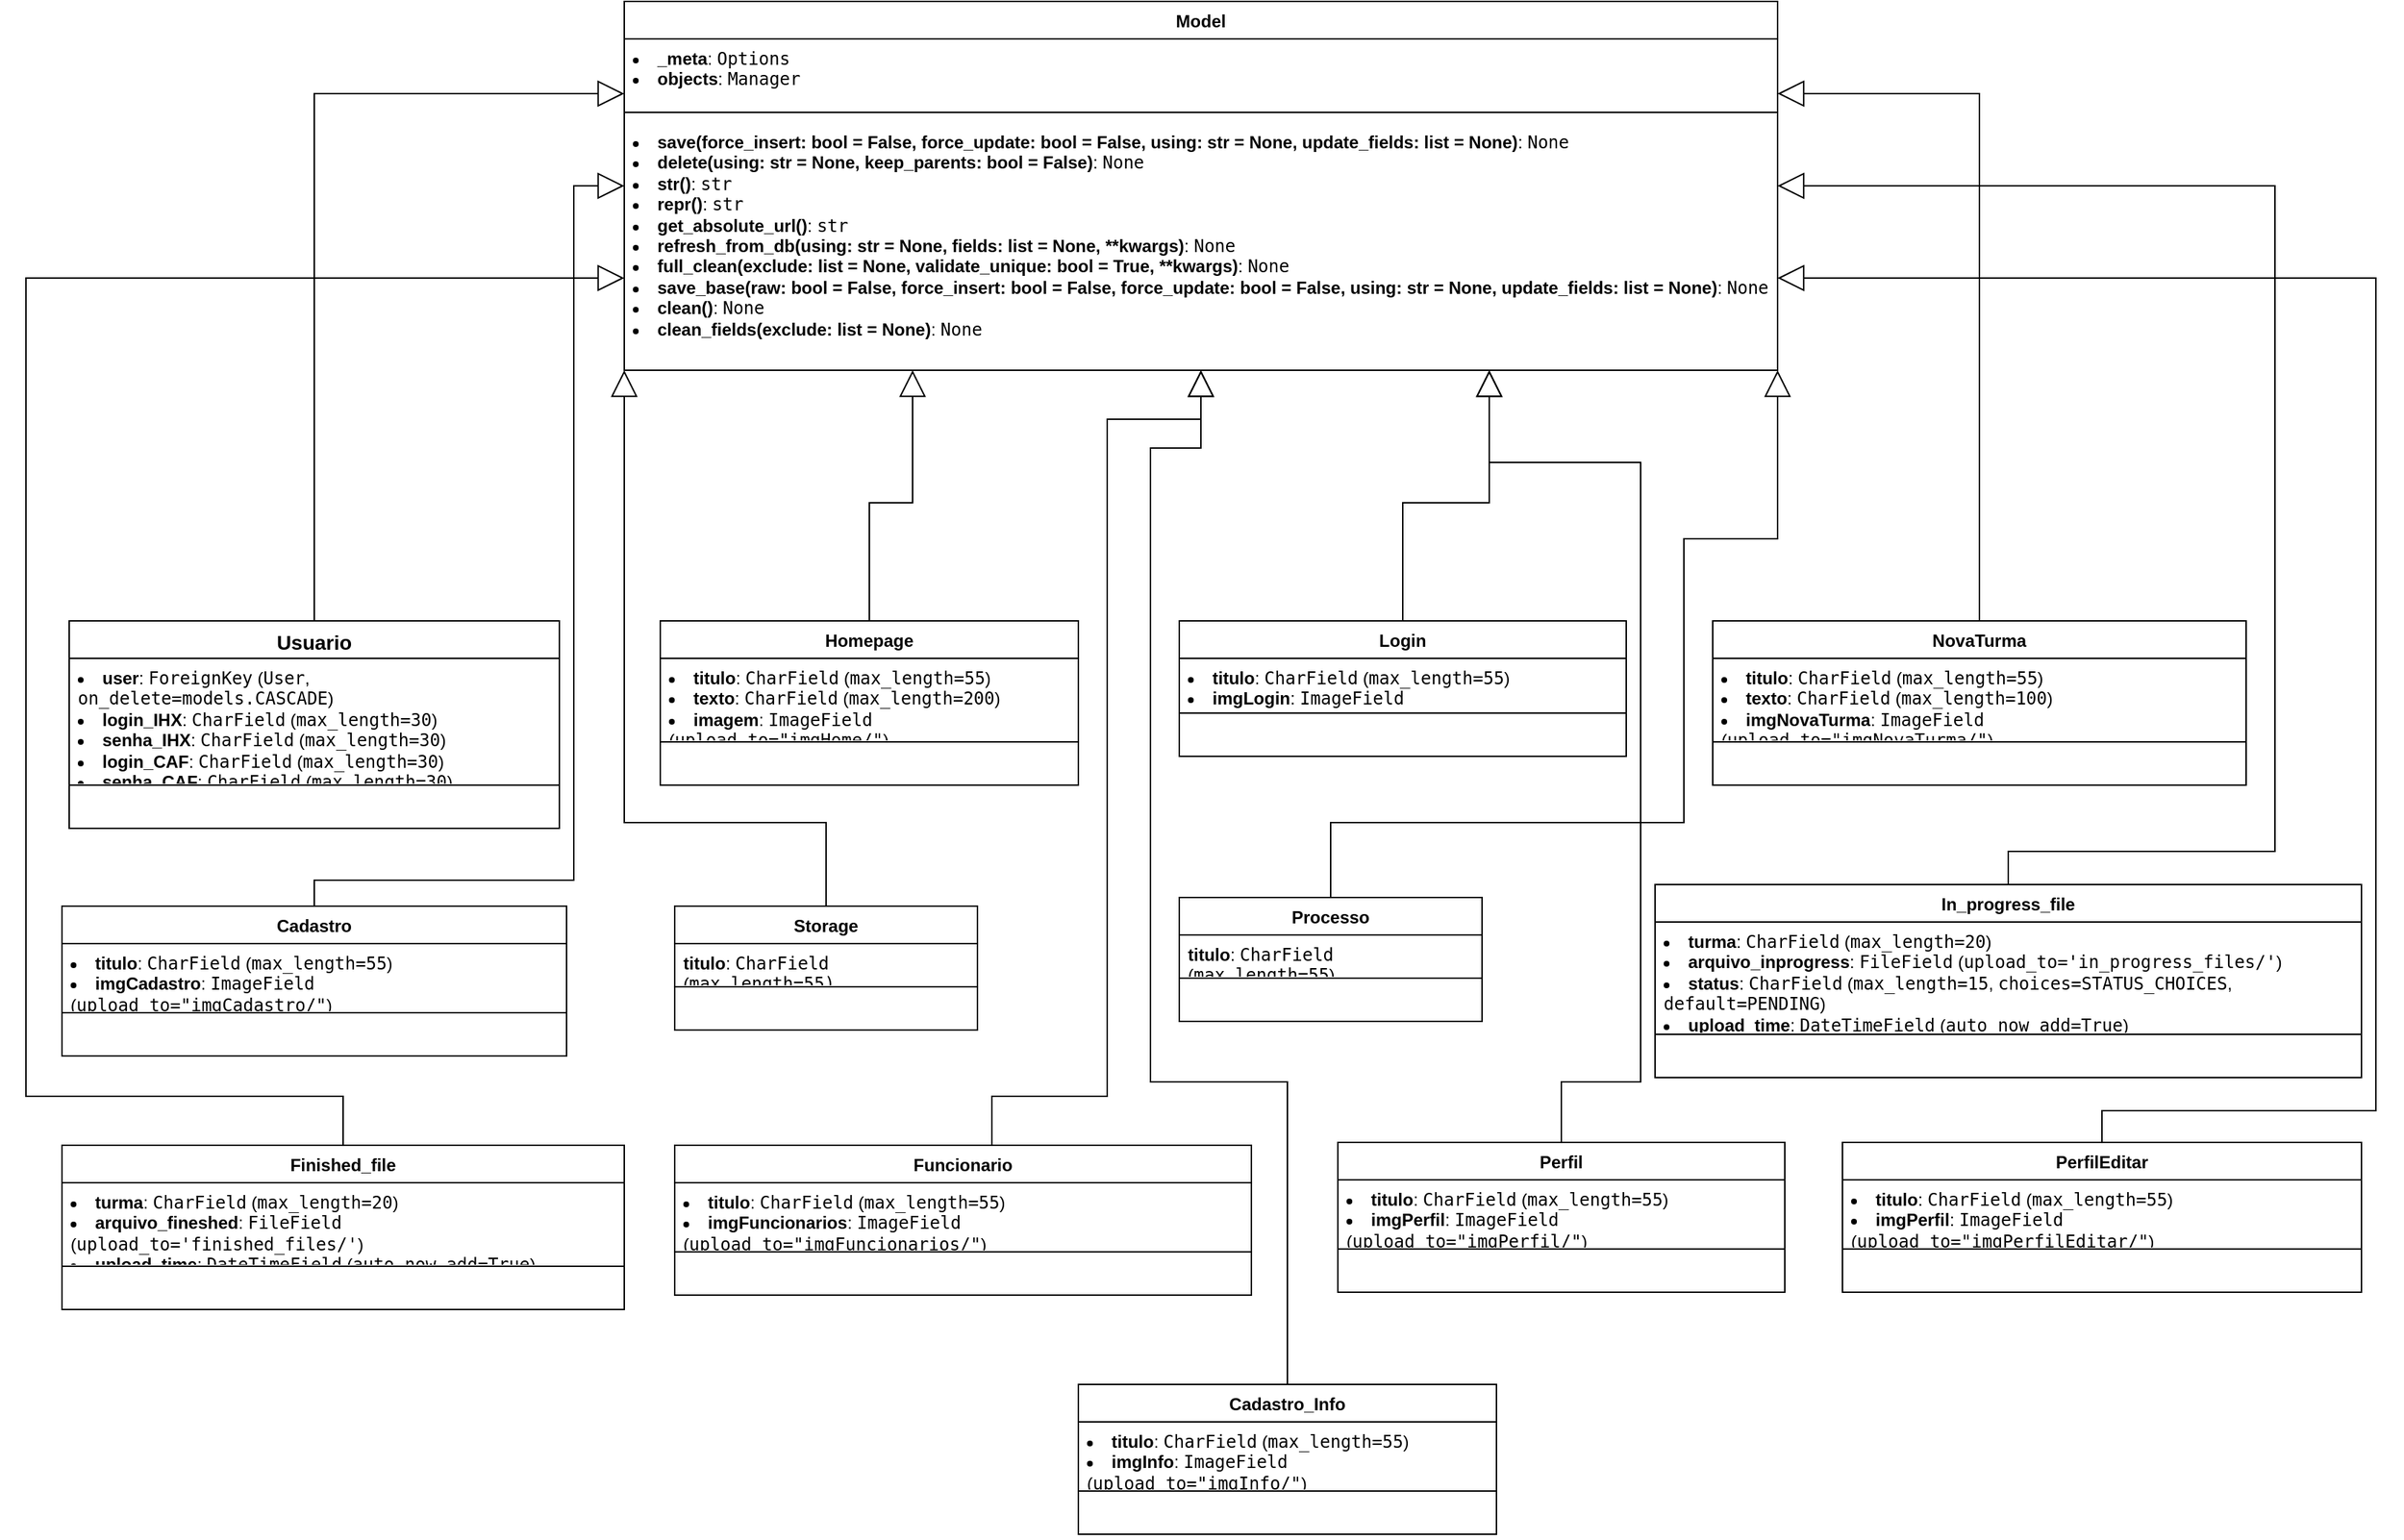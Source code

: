 <mxfile version="24.8.3">
  <diagram id="C5RBs43oDa-KdzZeNtuy" name="Page-1">
    <mxGraphModel dx="1764" dy="933" grid="1" gridSize="10" guides="1" tooltips="1" connect="1" arrows="1" fold="1" page="1" pageScale="1" pageWidth="827" pageHeight="1169" math="0" shadow="0">
      <root>
        <mxCell id="WIyWlLk6GJQsqaUBKTNV-0" />
        <mxCell id="WIyWlLk6GJQsqaUBKTNV-1" parent="WIyWlLk6GJQsqaUBKTNV-0" />
        <mxCell id="6_UgSWo_ZpVjv1NP7Cd4-14" value="Model" style="swimlane;fontStyle=1;align=center;verticalAlign=top;childLayout=stackLayout;horizontal=1;startSize=26;horizontalStack=0;resizeParent=1;resizeParentMax=0;resizeLast=0;collapsible=1;marginBottom=0;whiteSpace=wrap;html=1;" vertex="1" parent="WIyWlLk6GJQsqaUBKTNV-1">
          <mxGeometry x="1255" y="10" width="800" height="256" as="geometry" />
        </mxCell>
        <mxCell id="6_UgSWo_ZpVjv1NP7Cd4-123" value="&lt;li&gt;&lt;strong&gt;_meta&lt;/strong&gt;: &lt;code&gt;Options&lt;/code&gt;&lt;/li&gt;&lt;li&gt;&lt;strong&gt;objects&lt;/strong&gt;: &lt;code&gt;Manager&lt;/code&gt;&lt;/li&gt;" style="text;strokeColor=none;fillColor=none;align=left;verticalAlign=top;spacingLeft=4;spacingRight=4;overflow=hidden;rotatable=0;points=[[0,0.5],[1,0.5]];portConstraint=eastwest;whiteSpace=wrap;html=1;" vertex="1" parent="6_UgSWo_ZpVjv1NP7Cd4-14">
          <mxGeometry y="26" width="800" height="44" as="geometry" />
        </mxCell>
        <mxCell id="6_UgSWo_ZpVjv1NP7Cd4-16" value="" style="line;strokeWidth=1;fillColor=none;align=left;verticalAlign=middle;spacingTop=-1;spacingLeft=3;spacingRight=3;rotatable=0;labelPosition=right;points=[];portConstraint=eastwest;strokeColor=inherit;" vertex="1" parent="6_UgSWo_ZpVjv1NP7Cd4-14">
          <mxGeometry y="70" width="800" height="14" as="geometry" />
        </mxCell>
        <mxCell id="6_UgSWo_ZpVjv1NP7Cd4-124" value="&lt;li&gt;&lt;strong&gt;save(force_insert: bool = False, force_update: bool = False, using: str = None, update_fields: list = None)&lt;/strong&gt;: &lt;code&gt;None&lt;/code&gt;&lt;/li&gt;&lt;li&gt;&lt;strong&gt;delete(using: str = None, keep_parents: bool = False)&lt;/strong&gt;: &lt;code&gt;None&lt;/code&gt;&lt;/li&gt;&lt;li&gt;&lt;strong&gt;&lt;strong&gt;str&lt;/strong&gt;()&lt;/strong&gt;: &lt;code&gt;str&lt;/code&gt;&lt;/li&gt;&lt;li&gt;&lt;strong&gt;&lt;strong&gt;repr&lt;/strong&gt;()&lt;/strong&gt;: &lt;code&gt;str&lt;/code&gt;&lt;/li&gt;&lt;li&gt;&lt;strong&gt;get_absolute_url()&lt;/strong&gt;: &lt;code&gt;str&lt;/code&gt;&lt;/li&gt;&lt;li&gt;&lt;strong&gt;refresh_from_db(using: str = None, fields: list = None, **kwargs)&lt;/strong&gt;: &lt;code&gt;None&lt;/code&gt;&lt;/li&gt;&lt;li&gt;&lt;strong&gt;full_clean(exclude: list = None, validate_unique: bool = True, **kwargs)&lt;/strong&gt;: &lt;code&gt;None&lt;/code&gt;&lt;/li&gt;&lt;li&gt;&lt;strong&gt;save_base(raw: bool = False, force_insert: bool = False, force_update: bool = False, using: str = None, update_fields: list = None)&lt;/strong&gt;: &lt;code&gt;None&lt;/code&gt;&lt;/li&gt;&lt;li&gt;&lt;strong&gt;clean()&lt;/strong&gt;: &lt;code&gt;None&lt;/code&gt;&lt;/li&gt;&lt;li&gt;&lt;strong&gt;clean_fields(exclude: list = None)&lt;/strong&gt;: &lt;code&gt;None&lt;/code&gt;&lt;/li&gt;" style="text;strokeColor=none;fillColor=none;align=left;verticalAlign=top;spacingLeft=4;spacingRight=4;overflow=hidden;rotatable=0;points=[[0,0.5],[1,0.5]];portConstraint=eastwest;whiteSpace=wrap;html=1;" vertex="1" parent="6_UgSWo_ZpVjv1NP7Cd4-14">
          <mxGeometry y="84" width="800" height="172" as="geometry" />
        </mxCell>
        <mxCell id="6_UgSWo_ZpVjv1NP7Cd4-105" style="edgeStyle=orthogonalEdgeStyle;rounded=0;orthogonalLoop=1;jettySize=auto;html=1;exitX=0.5;exitY=0;exitDx=0;exitDy=0;entryX=0;entryY=0.25;entryDx=0;entryDy=0;endArrow=block;endFill=0;endSize=16;" edge="1" parent="WIyWlLk6GJQsqaUBKTNV-1" source="6_UgSWo_ZpVjv1NP7Cd4-18" target="6_UgSWo_ZpVjv1NP7Cd4-14">
          <mxGeometry relative="1" as="geometry">
            <mxPoint x="1220" y="230" as="targetPoint" />
          </mxGeometry>
        </mxCell>
        <mxCell id="6_UgSWo_ZpVjv1NP7Cd4-18" value="&lt;span style=&quot;font-size: 14px;&quot;&gt;Usuario&lt;/span&gt;" style="swimlane;fontStyle=1;align=center;verticalAlign=top;childLayout=stackLayout;horizontal=1;startSize=26;horizontalStack=0;resizeParent=1;resizeParentMax=0;resizeLast=0;collapsible=1;marginBottom=0;whiteSpace=wrap;html=1;" vertex="1" parent="WIyWlLk6GJQsqaUBKTNV-1">
          <mxGeometry x="870" y="440" width="340" height="144" as="geometry" />
        </mxCell>
        <mxCell id="6_UgSWo_ZpVjv1NP7Cd4-19" value="&lt;li&gt;&lt;strong&gt;user&lt;/strong&gt;: &lt;code&gt;ForeignKey&lt;/code&gt; (&lt;code&gt;User&lt;/code&gt;, &lt;code&gt;on_delete=models.CASCADE&lt;/code&gt;)&lt;/li&gt;&lt;li&gt;&lt;strong&gt;login_IHX&lt;/strong&gt;: &lt;code&gt;CharField&lt;/code&gt; (&lt;code&gt;max_length=30&lt;/code&gt;)&lt;/li&gt;&lt;li&gt;&lt;strong&gt;senha_IHX&lt;/strong&gt;: &lt;code&gt;CharField&lt;/code&gt; (&lt;code&gt;max_length=30&lt;/code&gt;)&lt;/li&gt;&lt;li&gt;&lt;strong&gt;login_CAF&lt;/strong&gt;: &lt;code&gt;CharField&lt;/code&gt; (&lt;code&gt;max_length=30&lt;/code&gt;)&lt;/li&gt;&lt;li&gt;&lt;strong&gt;senha_CAF&lt;/strong&gt;: &lt;code&gt;CharField&lt;/code&gt; (&lt;code&gt;max_length=30&lt;/code&gt;)&lt;/li&gt;" style="text;strokeColor=none;fillColor=none;align=left;verticalAlign=top;spacingLeft=4;spacingRight=4;overflow=hidden;rotatable=0;points=[[0,0.5],[1,0.5]];portConstraint=eastwest;whiteSpace=wrap;html=1;" vertex="1" parent="6_UgSWo_ZpVjv1NP7Cd4-18">
          <mxGeometry y="26" width="340" height="84" as="geometry" />
        </mxCell>
        <mxCell id="6_UgSWo_ZpVjv1NP7Cd4-20" value="" style="line;strokeWidth=1;fillColor=none;align=left;verticalAlign=middle;spacingTop=-1;spacingLeft=3;spacingRight=3;rotatable=0;labelPosition=right;points=[];portConstraint=eastwest;strokeColor=inherit;" vertex="1" parent="6_UgSWo_ZpVjv1NP7Cd4-18">
          <mxGeometry y="110" width="340" height="8" as="geometry" />
        </mxCell>
        <mxCell id="6_UgSWo_ZpVjv1NP7Cd4-21" value="&amp;nbsp; &amp;nbsp; &amp;nbsp;" style="text;strokeColor=none;fillColor=none;align=left;verticalAlign=top;spacingLeft=4;spacingRight=4;overflow=hidden;rotatable=0;points=[[0,0.5],[1,0.5]];portConstraint=eastwest;whiteSpace=wrap;html=1;" vertex="1" parent="6_UgSWo_ZpVjv1NP7Cd4-18">
          <mxGeometry y="118" width="340" height="26" as="geometry" />
        </mxCell>
        <mxCell id="6_UgSWo_ZpVjv1NP7Cd4-109" style="edgeStyle=orthogonalEdgeStyle;rounded=0;orthogonalLoop=1;jettySize=auto;html=1;entryX=0.25;entryY=1;entryDx=0;entryDy=0;endSize=16;endArrow=block;endFill=0;" edge="1" parent="WIyWlLk6GJQsqaUBKTNV-1" source="6_UgSWo_ZpVjv1NP7Cd4-29" target="6_UgSWo_ZpVjv1NP7Cd4-14">
          <mxGeometry relative="1" as="geometry" />
        </mxCell>
        <mxCell id="6_UgSWo_ZpVjv1NP7Cd4-29" value="Homepage" style="swimlane;fontStyle=1;align=center;verticalAlign=top;childLayout=stackLayout;horizontal=1;startSize=26;horizontalStack=0;resizeParent=1;resizeParentMax=0;resizeLast=0;collapsible=1;marginBottom=0;whiteSpace=wrap;html=1;" vertex="1" parent="WIyWlLk6GJQsqaUBKTNV-1">
          <mxGeometry x="1280" y="440" width="290" height="114" as="geometry" />
        </mxCell>
        <mxCell id="6_UgSWo_ZpVjv1NP7Cd4-30" value="&lt;li&gt;&lt;strong&gt;titulo&lt;/strong&gt;: &lt;code&gt;CharField&lt;/code&gt; (&lt;code&gt;max_length=55&lt;/code&gt;)&lt;/li&gt;&lt;li&gt;&lt;strong&gt;texto&lt;/strong&gt;: &lt;code&gt;CharField&lt;/code&gt; (&lt;code&gt;max_length=200&lt;/code&gt;)&lt;/li&gt;&lt;li&gt;&lt;strong&gt;imagem&lt;/strong&gt;: &lt;code&gt;ImageField&lt;/code&gt; (&lt;code&gt;upload_to=&quot;imgHome/&quot;&lt;/code&gt;)&lt;/li&gt;" style="text;strokeColor=none;fillColor=none;align=left;verticalAlign=top;spacingLeft=4;spacingRight=4;overflow=hidden;rotatable=0;points=[[0,0.5],[1,0.5]];portConstraint=eastwest;whiteSpace=wrap;html=1;" vertex="1" parent="6_UgSWo_ZpVjv1NP7Cd4-29">
          <mxGeometry y="26" width="290" height="54" as="geometry" />
        </mxCell>
        <mxCell id="6_UgSWo_ZpVjv1NP7Cd4-31" value="" style="line;strokeWidth=1;fillColor=none;align=left;verticalAlign=middle;spacingTop=-1;spacingLeft=3;spacingRight=3;rotatable=0;labelPosition=right;points=[];portConstraint=eastwest;strokeColor=inherit;" vertex="1" parent="6_UgSWo_ZpVjv1NP7Cd4-29">
          <mxGeometry y="80" width="290" height="8" as="geometry" />
        </mxCell>
        <mxCell id="6_UgSWo_ZpVjv1NP7Cd4-32" value="&amp;nbsp; &amp;nbsp;&amp;nbsp;" style="text;strokeColor=none;fillColor=none;align=left;verticalAlign=top;spacingLeft=4;spacingRight=4;overflow=hidden;rotatable=0;points=[[0,0.5],[1,0.5]];portConstraint=eastwest;whiteSpace=wrap;html=1;" vertex="1" parent="6_UgSWo_ZpVjv1NP7Cd4-29">
          <mxGeometry y="88" width="290" height="26" as="geometry" />
        </mxCell>
        <mxCell id="6_UgSWo_ZpVjv1NP7Cd4-111" style="edgeStyle=orthogonalEdgeStyle;rounded=0;orthogonalLoop=1;jettySize=auto;html=1;entryX=0.75;entryY=1;entryDx=0;entryDy=0;endArrow=block;endFill=0;endSize=16;" edge="1" parent="WIyWlLk6GJQsqaUBKTNV-1" source="6_UgSWo_ZpVjv1NP7Cd4-42" target="6_UgSWo_ZpVjv1NP7Cd4-14">
          <mxGeometry relative="1" as="geometry" />
        </mxCell>
        <mxCell id="6_UgSWo_ZpVjv1NP7Cd4-42" value="Login" style="swimlane;fontStyle=1;align=center;verticalAlign=top;childLayout=stackLayout;horizontal=1;startSize=26;horizontalStack=0;resizeParent=1;resizeParentMax=0;resizeLast=0;collapsible=1;marginBottom=0;whiteSpace=wrap;html=1;" vertex="1" parent="WIyWlLk6GJQsqaUBKTNV-1">
          <mxGeometry x="1640" y="440" width="310" height="94" as="geometry" />
        </mxCell>
        <mxCell id="6_UgSWo_ZpVjv1NP7Cd4-43" value="&lt;li&gt;&lt;strong&gt;titulo&lt;/strong&gt;: &lt;code&gt;CharField&lt;/code&gt; (&lt;code&gt;max_length=55&lt;/code&gt;)&lt;/li&gt;&lt;li&gt;&lt;strong&gt;imgLogin&lt;/strong&gt;: &lt;code&gt;ImageField&lt;/code&gt; (&lt;code&gt;upload_to=&quot;imgLogin/&quot;&lt;/code&gt;)&lt;/li&gt;" style="text;strokeColor=none;fillColor=none;align=left;verticalAlign=top;spacingLeft=4;spacingRight=4;overflow=hidden;rotatable=0;points=[[0,0.5],[1,0.5]];portConstraint=eastwest;whiteSpace=wrap;html=1;" vertex="1" parent="6_UgSWo_ZpVjv1NP7Cd4-42">
          <mxGeometry y="26" width="310" height="34" as="geometry" />
        </mxCell>
        <mxCell id="6_UgSWo_ZpVjv1NP7Cd4-44" value="" style="line;strokeWidth=1;fillColor=none;align=left;verticalAlign=middle;spacingTop=-1;spacingLeft=3;spacingRight=3;rotatable=0;labelPosition=right;points=[];portConstraint=eastwest;strokeColor=inherit;" vertex="1" parent="6_UgSWo_ZpVjv1NP7Cd4-42">
          <mxGeometry y="60" width="310" height="8" as="geometry" />
        </mxCell>
        <mxCell id="6_UgSWo_ZpVjv1NP7Cd4-45" value="&amp;nbsp; &amp;nbsp;&amp;nbsp;" style="text;strokeColor=none;fillColor=none;align=left;verticalAlign=top;spacingLeft=4;spacingRight=4;overflow=hidden;rotatable=0;points=[[0,0.5],[1,0.5]];portConstraint=eastwest;whiteSpace=wrap;html=1;" vertex="1" parent="6_UgSWo_ZpVjv1NP7Cd4-42">
          <mxGeometry y="68" width="310" height="26" as="geometry" />
        </mxCell>
        <mxCell id="6_UgSWo_ZpVjv1NP7Cd4-119" style="edgeStyle=orthogonalEdgeStyle;rounded=0;orthogonalLoop=1;jettySize=auto;html=1;entryX=1;entryY=0.25;entryDx=0;entryDy=0;endArrow=block;endFill=0;endSize=16;" edge="1" parent="WIyWlLk6GJQsqaUBKTNV-1" source="6_UgSWo_ZpVjv1NP7Cd4-46" target="6_UgSWo_ZpVjv1NP7Cd4-14">
          <mxGeometry relative="1" as="geometry" />
        </mxCell>
        <mxCell id="6_UgSWo_ZpVjv1NP7Cd4-46" value="NovaTurma" style="swimlane;fontStyle=1;align=center;verticalAlign=top;childLayout=stackLayout;horizontal=1;startSize=26;horizontalStack=0;resizeParent=1;resizeParentMax=0;resizeLast=0;collapsible=1;marginBottom=0;whiteSpace=wrap;html=1;" vertex="1" parent="WIyWlLk6GJQsqaUBKTNV-1">
          <mxGeometry x="2010" y="440" width="370" height="114" as="geometry" />
        </mxCell>
        <mxCell id="6_UgSWo_ZpVjv1NP7Cd4-47" value="&lt;li&gt;&lt;strong&gt;titulo&lt;/strong&gt;: &lt;code&gt;CharField&lt;/code&gt; (&lt;code&gt;max_length=55&lt;/code&gt;)&lt;/li&gt;&lt;li&gt;&lt;strong&gt;texto&lt;/strong&gt;: &lt;code&gt;CharField&lt;/code&gt; (&lt;code&gt;max_length=100&lt;/code&gt;)&lt;/li&gt;&lt;li&gt;&lt;strong&gt;imgNovaTurma&lt;/strong&gt;: &lt;code&gt;ImageField&lt;/code&gt; (&lt;code&gt;upload_to=&quot;imgNovaTurma/&quot;&lt;/code&gt;)&lt;/li&gt;" style="text;strokeColor=none;fillColor=none;align=left;verticalAlign=top;spacingLeft=4;spacingRight=4;overflow=hidden;rotatable=0;points=[[0,0.5],[1,0.5]];portConstraint=eastwest;whiteSpace=wrap;html=1;" vertex="1" parent="6_UgSWo_ZpVjv1NP7Cd4-46">
          <mxGeometry y="26" width="370" height="54" as="geometry" />
        </mxCell>
        <mxCell id="6_UgSWo_ZpVjv1NP7Cd4-48" value="" style="line;strokeWidth=1;fillColor=none;align=left;verticalAlign=middle;spacingTop=-1;spacingLeft=3;spacingRight=3;rotatable=0;labelPosition=right;points=[];portConstraint=eastwest;strokeColor=inherit;" vertex="1" parent="6_UgSWo_ZpVjv1NP7Cd4-46">
          <mxGeometry y="80" width="370" height="8" as="geometry" />
        </mxCell>
        <mxCell id="6_UgSWo_ZpVjv1NP7Cd4-49" value="&amp;nbsp; &amp;nbsp; &amp;nbsp;" style="text;strokeColor=none;fillColor=none;align=left;verticalAlign=top;spacingLeft=4;spacingRight=4;overflow=hidden;rotatable=0;points=[[0,0.5],[1,0.5]];portConstraint=eastwest;whiteSpace=wrap;html=1;" vertex="1" parent="6_UgSWo_ZpVjv1NP7Cd4-46">
          <mxGeometry y="88" width="370" height="26" as="geometry" />
        </mxCell>
        <mxCell id="6_UgSWo_ZpVjv1NP7Cd4-106" style="edgeStyle=orthogonalEdgeStyle;rounded=0;orthogonalLoop=1;jettySize=auto;html=1;entryX=0;entryY=0.5;entryDx=0;entryDy=0;exitX=0.5;exitY=0;exitDx=0;exitDy=0;endSize=16;endArrow=block;endFill=0;" edge="1" parent="WIyWlLk6GJQsqaUBKTNV-1" source="6_UgSWo_ZpVjv1NP7Cd4-51" target="6_UgSWo_ZpVjv1NP7Cd4-14">
          <mxGeometry relative="1" as="geometry">
            <Array as="points">
              <mxPoint x="1040" y="620" />
              <mxPoint x="1220" y="620" />
              <mxPoint x="1220" y="138" />
            </Array>
          </mxGeometry>
        </mxCell>
        <mxCell id="6_UgSWo_ZpVjv1NP7Cd4-51" value="Cadastro" style="swimlane;fontStyle=1;align=center;verticalAlign=top;childLayout=stackLayout;horizontal=1;startSize=26;horizontalStack=0;resizeParent=1;resizeParentMax=0;resizeLast=0;collapsible=1;marginBottom=0;whiteSpace=wrap;html=1;" vertex="1" parent="WIyWlLk6GJQsqaUBKTNV-1">
          <mxGeometry x="865" y="638" width="350" height="104" as="geometry" />
        </mxCell>
        <mxCell id="6_UgSWo_ZpVjv1NP7Cd4-52" value="&lt;li&gt;&lt;strong&gt;titulo&lt;/strong&gt;: &lt;code&gt;CharField&lt;/code&gt; (&lt;code&gt;max_length=55&lt;/code&gt;)&lt;/li&gt;&lt;li&gt;&lt;strong&gt;imgCadastro&lt;/strong&gt;: &lt;code&gt;ImageField&lt;/code&gt; (&lt;code&gt;upload_to=&quot;imgCadastro/&quot;&lt;/code&gt;)&lt;/li&gt;" style="text;strokeColor=none;fillColor=none;align=left;verticalAlign=top;spacingLeft=4;spacingRight=4;overflow=hidden;rotatable=0;points=[[0,0.5],[1,0.5]];portConstraint=eastwest;whiteSpace=wrap;html=1;" vertex="1" parent="6_UgSWo_ZpVjv1NP7Cd4-51">
          <mxGeometry y="26" width="350" height="44" as="geometry" />
        </mxCell>
        <mxCell id="6_UgSWo_ZpVjv1NP7Cd4-53" value="" style="line;strokeWidth=1;fillColor=none;align=left;verticalAlign=middle;spacingTop=-1;spacingLeft=3;spacingRight=3;rotatable=0;labelPosition=right;points=[];portConstraint=eastwest;strokeColor=inherit;" vertex="1" parent="6_UgSWo_ZpVjv1NP7Cd4-51">
          <mxGeometry y="70" width="350" height="8" as="geometry" />
        </mxCell>
        <mxCell id="6_UgSWo_ZpVjv1NP7Cd4-54" value="&amp;nbsp; &amp;nbsp;" style="text;strokeColor=none;fillColor=none;align=left;verticalAlign=top;spacingLeft=4;spacingRight=4;overflow=hidden;rotatable=0;points=[[0,0.5],[1,0.5]];portConstraint=eastwest;whiteSpace=wrap;html=1;" vertex="1" parent="6_UgSWo_ZpVjv1NP7Cd4-51">
          <mxGeometry y="78" width="350" height="26" as="geometry" />
        </mxCell>
        <mxCell id="6_UgSWo_ZpVjv1NP7Cd4-110" style="edgeStyle=orthogonalEdgeStyle;rounded=0;orthogonalLoop=1;jettySize=auto;html=1;entryX=0;entryY=1;entryDx=0;entryDy=0;endSize=16;endArrow=block;endFill=0;" edge="1" parent="WIyWlLk6GJQsqaUBKTNV-1" source="6_UgSWo_ZpVjv1NP7Cd4-55" target="6_UgSWo_ZpVjv1NP7Cd4-14">
          <mxGeometry relative="1" as="geometry">
            <Array as="points">
              <mxPoint x="1395" y="580" />
              <mxPoint x="1255" y="580" />
            </Array>
          </mxGeometry>
        </mxCell>
        <mxCell id="6_UgSWo_ZpVjv1NP7Cd4-55" value="Storage" style="swimlane;fontStyle=1;align=center;verticalAlign=top;childLayout=stackLayout;horizontal=1;startSize=26;horizontalStack=0;resizeParent=1;resizeParentMax=0;resizeLast=0;collapsible=1;marginBottom=0;whiteSpace=wrap;html=1;" vertex="1" parent="WIyWlLk6GJQsqaUBKTNV-1">
          <mxGeometry x="1290" y="638" width="210" height="86" as="geometry" />
        </mxCell>
        <mxCell id="6_UgSWo_ZpVjv1NP7Cd4-56" value="&lt;strong&gt;titulo&lt;/strong&gt;: &lt;code&gt;CharField&lt;/code&gt; (&lt;code&gt;max_length=55)&lt;/code&gt;" style="text;strokeColor=none;fillColor=none;align=left;verticalAlign=top;spacingLeft=4;spacingRight=4;overflow=hidden;rotatable=0;points=[[0,0.5],[1,0.5]];portConstraint=eastwest;whiteSpace=wrap;html=1;" vertex="1" parent="6_UgSWo_ZpVjv1NP7Cd4-55">
          <mxGeometry y="26" width="210" height="26" as="geometry" />
        </mxCell>
        <mxCell id="6_UgSWo_ZpVjv1NP7Cd4-57" value="" style="line;strokeWidth=1;fillColor=none;align=left;verticalAlign=middle;spacingTop=-1;spacingLeft=3;spacingRight=3;rotatable=0;labelPosition=right;points=[];portConstraint=eastwest;strokeColor=inherit;" vertex="1" parent="6_UgSWo_ZpVjv1NP7Cd4-55">
          <mxGeometry y="52" width="210" height="8" as="geometry" />
        </mxCell>
        <mxCell id="6_UgSWo_ZpVjv1NP7Cd4-58" value="&amp;nbsp; &amp;nbsp;&amp;nbsp;" style="text;strokeColor=none;fillColor=none;align=left;verticalAlign=top;spacingLeft=4;spacingRight=4;overflow=hidden;rotatable=0;points=[[0,0.5],[1,0.5]];portConstraint=eastwest;whiteSpace=wrap;html=1;" vertex="1" parent="6_UgSWo_ZpVjv1NP7Cd4-55">
          <mxGeometry y="60" width="210" height="26" as="geometry" />
        </mxCell>
        <mxCell id="6_UgSWo_ZpVjv1NP7Cd4-116" style="edgeStyle=orthogonalEdgeStyle;rounded=0;orthogonalLoop=1;jettySize=auto;html=1;entryX=1;entryY=1;entryDx=0;entryDy=0;endSize=16;endArrow=block;endFill=0;" edge="1" parent="WIyWlLk6GJQsqaUBKTNV-1" source="6_UgSWo_ZpVjv1NP7Cd4-59" target="6_UgSWo_ZpVjv1NP7Cd4-14">
          <mxGeometry relative="1" as="geometry">
            <Array as="points">
              <mxPoint x="1745" y="580" />
              <mxPoint x="1990" y="580" />
              <mxPoint x="1990" y="383" />
              <mxPoint x="2055" y="383" />
            </Array>
          </mxGeometry>
        </mxCell>
        <mxCell id="6_UgSWo_ZpVjv1NP7Cd4-59" value="Processo" style="swimlane;fontStyle=1;align=center;verticalAlign=top;childLayout=stackLayout;horizontal=1;startSize=26;horizontalStack=0;resizeParent=1;resizeParentMax=0;resizeLast=0;collapsible=1;marginBottom=0;whiteSpace=wrap;html=1;" vertex="1" parent="WIyWlLk6GJQsqaUBKTNV-1">
          <mxGeometry x="1640" y="632" width="210" height="86" as="geometry" />
        </mxCell>
        <mxCell id="6_UgSWo_ZpVjv1NP7Cd4-60" value="&lt;strong&gt;titulo&lt;/strong&gt;: &lt;code&gt;CharField&lt;/code&gt; (&lt;code&gt;max_length=55&lt;/code&gt;)" style="text;strokeColor=none;fillColor=none;align=left;verticalAlign=top;spacingLeft=4;spacingRight=4;overflow=hidden;rotatable=0;points=[[0,0.5],[1,0.5]];portConstraint=eastwest;whiteSpace=wrap;html=1;" vertex="1" parent="6_UgSWo_ZpVjv1NP7Cd4-59">
          <mxGeometry y="26" width="210" height="26" as="geometry" />
        </mxCell>
        <mxCell id="6_UgSWo_ZpVjv1NP7Cd4-61" value="" style="line;strokeWidth=1;fillColor=none;align=left;verticalAlign=middle;spacingTop=-1;spacingLeft=3;spacingRight=3;rotatable=0;labelPosition=right;points=[];portConstraint=eastwest;strokeColor=inherit;" vertex="1" parent="6_UgSWo_ZpVjv1NP7Cd4-59">
          <mxGeometry y="52" width="210" height="8" as="geometry" />
        </mxCell>
        <mxCell id="6_UgSWo_ZpVjv1NP7Cd4-62" value="&amp;nbsp; &amp;nbsp;" style="text;strokeColor=none;fillColor=none;align=left;verticalAlign=top;spacingLeft=4;spacingRight=4;overflow=hidden;rotatable=0;points=[[0,0.5],[1,0.5]];portConstraint=eastwest;whiteSpace=wrap;html=1;" vertex="1" parent="6_UgSWo_ZpVjv1NP7Cd4-59">
          <mxGeometry y="60" width="210" height="26" as="geometry" />
        </mxCell>
        <mxCell id="6_UgSWo_ZpVjv1NP7Cd4-120" style="edgeStyle=orthogonalEdgeStyle;rounded=0;orthogonalLoop=1;jettySize=auto;html=1;exitX=0.5;exitY=0;exitDx=0;exitDy=0;entryX=1;entryY=0.5;entryDx=0;entryDy=0;endSize=16;endArrow=block;endFill=0;" edge="1" parent="WIyWlLk6GJQsqaUBKTNV-1" source="6_UgSWo_ZpVjv1NP7Cd4-63" target="6_UgSWo_ZpVjv1NP7Cd4-14">
          <mxGeometry relative="1" as="geometry">
            <Array as="points">
              <mxPoint x="2215" y="600" />
              <mxPoint x="2400" y="600" />
              <mxPoint x="2400" y="138" />
            </Array>
          </mxGeometry>
        </mxCell>
        <mxCell id="6_UgSWo_ZpVjv1NP7Cd4-63" value="In_progress_file" style="swimlane;fontStyle=1;align=center;verticalAlign=top;childLayout=stackLayout;horizontal=1;startSize=26;horizontalStack=0;resizeParent=1;resizeParentMax=0;resizeLast=0;collapsible=1;marginBottom=0;whiteSpace=wrap;html=1;" vertex="1" parent="WIyWlLk6GJQsqaUBKTNV-1">
          <mxGeometry x="1970" y="623" width="490" height="134" as="geometry" />
        </mxCell>
        <mxCell id="6_UgSWo_ZpVjv1NP7Cd4-64" value="&lt;li&gt;&lt;strong&gt;turma&lt;/strong&gt;: &lt;code&gt;CharField&lt;/code&gt; (&lt;code&gt;max_length=20&lt;/code&gt;)&lt;/li&gt;&lt;li&gt;&lt;strong&gt;arquivo_inprogress&lt;/strong&gt;: &lt;code&gt;FileField&lt;/code&gt; (&lt;code&gt;upload_to=&#39;in_progress_files/&#39;&lt;/code&gt;)&lt;/li&gt;&lt;li&gt;&lt;strong&gt;status&lt;/strong&gt;: &lt;code&gt;CharField&lt;/code&gt; (&lt;code&gt;max_length=15&lt;/code&gt;, &lt;code&gt;choices=STATUS_CHOICES&lt;/code&gt;, &lt;code&gt;default=PENDING&lt;/code&gt;)&lt;/li&gt;&lt;li&gt;&lt;strong&gt;upload_time&lt;/strong&gt;: &lt;code&gt;DateTimeField&lt;/code&gt; (&lt;code&gt;auto_now_add=True&lt;/code&gt;)&lt;/li&gt;" style="text;strokeColor=none;fillColor=none;align=left;verticalAlign=top;spacingLeft=4;spacingRight=4;overflow=hidden;rotatable=0;points=[[0,0.5],[1,0.5]];portConstraint=eastwest;whiteSpace=wrap;html=1;" vertex="1" parent="6_UgSWo_ZpVjv1NP7Cd4-63">
          <mxGeometry y="26" width="490" height="74" as="geometry" />
        </mxCell>
        <mxCell id="6_UgSWo_ZpVjv1NP7Cd4-65" value="" style="line;strokeWidth=1;fillColor=none;align=left;verticalAlign=middle;spacingTop=-1;spacingLeft=3;spacingRight=3;rotatable=0;labelPosition=right;points=[];portConstraint=eastwest;strokeColor=inherit;" vertex="1" parent="6_UgSWo_ZpVjv1NP7Cd4-63">
          <mxGeometry y="100" width="490" height="8" as="geometry" />
        </mxCell>
        <mxCell id="6_UgSWo_ZpVjv1NP7Cd4-66" value="&amp;nbsp; &amp;nbsp;&amp;nbsp;" style="text;strokeColor=none;fillColor=none;align=left;verticalAlign=top;spacingLeft=4;spacingRight=4;overflow=hidden;rotatable=0;points=[[0,0.5],[1,0.5]];portConstraint=eastwest;whiteSpace=wrap;html=1;" vertex="1" parent="6_UgSWo_ZpVjv1NP7Cd4-63">
          <mxGeometry y="108" width="490" height="26" as="geometry" />
        </mxCell>
        <mxCell id="6_UgSWo_ZpVjv1NP7Cd4-107" style="edgeStyle=orthogonalEdgeStyle;rounded=0;orthogonalLoop=1;jettySize=auto;html=1;entryX=0;entryY=0.75;entryDx=0;entryDy=0;exitX=0.5;exitY=0;exitDx=0;exitDy=0;endSize=16;endArrow=block;endFill=0;" edge="1" parent="WIyWlLk6GJQsqaUBKTNV-1" source="6_UgSWo_ZpVjv1NP7Cd4-71" target="6_UgSWo_ZpVjv1NP7Cd4-14">
          <mxGeometry relative="1" as="geometry">
            <Array as="points">
              <mxPoint x="1060" y="770" />
              <mxPoint x="840" y="770" />
              <mxPoint x="840" y="202" />
            </Array>
          </mxGeometry>
        </mxCell>
        <mxCell id="6_UgSWo_ZpVjv1NP7Cd4-71" value="Finished_file" style="swimlane;fontStyle=1;align=center;verticalAlign=top;childLayout=stackLayout;horizontal=1;startSize=26;horizontalStack=0;resizeParent=1;resizeParentMax=0;resizeLast=0;collapsible=1;marginBottom=0;whiteSpace=wrap;html=1;" vertex="1" parent="WIyWlLk6GJQsqaUBKTNV-1">
          <mxGeometry x="865" y="804" width="390" height="114" as="geometry" />
        </mxCell>
        <mxCell id="6_UgSWo_ZpVjv1NP7Cd4-72" value="&lt;li&gt;&lt;strong&gt;turma&lt;/strong&gt;: &lt;code&gt;CharField&lt;/code&gt; (&lt;code&gt;max_length=20&lt;/code&gt;)&lt;/li&gt;&lt;li&gt;&lt;strong&gt;arquivo_fineshed&lt;/strong&gt;: &lt;code&gt;FileField&lt;/code&gt; (&lt;code&gt;upload_to=&#39;finished_files/&#39;&lt;/code&gt;)&lt;/li&gt;&lt;li&gt;&lt;strong style=&quot;background-color: initial;&quot;&gt;upload_time&lt;/strong&gt;&lt;span style=&quot;background-color: initial;&quot;&gt;: &lt;/span&gt;&lt;code style=&quot;background-color: initial;&quot;&gt;DateTimeField&lt;/code&gt;&lt;span style=&quot;background-color: initial;&quot;&gt; (&lt;/span&gt;&lt;code style=&quot;background-color: initial;&quot;&gt;auto_now_add=True&lt;/code&gt;&lt;span style=&quot;background-color: initial;&quot;&gt;)&lt;/span&gt;&lt;/li&gt;" style="text;strokeColor=none;fillColor=none;align=left;verticalAlign=top;spacingLeft=4;spacingRight=4;overflow=hidden;rotatable=0;points=[[0,0.5],[1,0.5]];portConstraint=eastwest;whiteSpace=wrap;html=1;" vertex="1" parent="6_UgSWo_ZpVjv1NP7Cd4-71">
          <mxGeometry y="26" width="390" height="54" as="geometry" />
        </mxCell>
        <mxCell id="6_UgSWo_ZpVjv1NP7Cd4-73" value="" style="line;strokeWidth=1;fillColor=none;align=left;verticalAlign=middle;spacingTop=-1;spacingLeft=3;spacingRight=3;rotatable=0;labelPosition=right;points=[];portConstraint=eastwest;strokeColor=inherit;" vertex="1" parent="6_UgSWo_ZpVjv1NP7Cd4-71">
          <mxGeometry y="80" width="390" height="8" as="geometry" />
        </mxCell>
        <mxCell id="6_UgSWo_ZpVjv1NP7Cd4-74" value="&amp;nbsp; &amp;nbsp;" style="text;strokeColor=none;fillColor=none;align=left;verticalAlign=top;spacingLeft=4;spacingRight=4;overflow=hidden;rotatable=0;points=[[0,0.5],[1,0.5]];portConstraint=eastwest;whiteSpace=wrap;html=1;" vertex="1" parent="6_UgSWo_ZpVjv1NP7Cd4-71">
          <mxGeometry y="88" width="390" height="26" as="geometry" />
        </mxCell>
        <mxCell id="6_UgSWo_ZpVjv1NP7Cd4-115" style="edgeStyle=orthogonalEdgeStyle;rounded=0;orthogonalLoop=1;jettySize=auto;html=1;exitX=0.5;exitY=0;exitDx=0;exitDy=0;entryX=0.5;entryY=1;entryDx=0;entryDy=0;endSize=16;endArrow=block;endFill=0;" edge="1" parent="WIyWlLk6GJQsqaUBKTNV-1" target="6_UgSWo_ZpVjv1NP7Cd4-14">
          <mxGeometry relative="1" as="geometry">
            <mxPoint x="1660" y="150" as="targetPoint" />
            <mxPoint x="1510" y="814" as="sourcePoint" />
            <Array as="points">
              <mxPoint x="1510" y="770" />
              <mxPoint x="1590" y="770" />
              <mxPoint x="1590" y="300" />
              <mxPoint x="1655" y="300" />
            </Array>
          </mxGeometry>
        </mxCell>
        <mxCell id="6_UgSWo_ZpVjv1NP7Cd4-75" value="Funcionario" style="swimlane;fontStyle=1;align=center;verticalAlign=top;childLayout=stackLayout;horizontal=1;startSize=26;horizontalStack=0;resizeParent=1;resizeParentMax=0;resizeLast=0;collapsible=1;marginBottom=0;whiteSpace=wrap;html=1;" vertex="1" parent="WIyWlLk6GJQsqaUBKTNV-1">
          <mxGeometry x="1290" y="804" width="400" height="104" as="geometry" />
        </mxCell>
        <mxCell id="6_UgSWo_ZpVjv1NP7Cd4-76" value="&lt;li&gt;&lt;strong&gt;titulo&lt;/strong&gt;: &lt;code&gt;CharField&lt;/code&gt; (&lt;code&gt;max_length=55&lt;/code&gt;)&lt;/li&gt;&lt;li&gt;&lt;strong&gt;imgFuncionarios&lt;/strong&gt;: &lt;code&gt;ImageField&lt;/code&gt; (&lt;code&gt;upload_to=&quot;imgFuncionarios/&quot;&lt;/code&gt;)&lt;/li&gt;" style="text;strokeColor=none;fillColor=none;align=left;verticalAlign=top;spacingLeft=4;spacingRight=4;overflow=hidden;rotatable=0;points=[[0,0.5],[1,0.5]];portConstraint=eastwest;whiteSpace=wrap;html=1;" vertex="1" parent="6_UgSWo_ZpVjv1NP7Cd4-75">
          <mxGeometry y="26" width="400" height="44" as="geometry" />
        </mxCell>
        <mxCell id="6_UgSWo_ZpVjv1NP7Cd4-77" value="" style="line;strokeWidth=1;fillColor=none;align=left;verticalAlign=middle;spacingTop=-1;spacingLeft=3;spacingRight=3;rotatable=0;labelPosition=right;points=[];portConstraint=eastwest;strokeColor=inherit;" vertex="1" parent="6_UgSWo_ZpVjv1NP7Cd4-75">
          <mxGeometry y="70" width="400" height="8" as="geometry" />
        </mxCell>
        <mxCell id="6_UgSWo_ZpVjv1NP7Cd4-78" value="&amp;nbsp; &amp;nbsp;" style="text;strokeColor=none;fillColor=none;align=left;verticalAlign=top;spacingLeft=4;spacingRight=4;overflow=hidden;rotatable=0;points=[[0,0.5],[1,0.5]];portConstraint=eastwest;whiteSpace=wrap;html=1;" vertex="1" parent="6_UgSWo_ZpVjv1NP7Cd4-75">
          <mxGeometry y="78" width="400" height="26" as="geometry" />
        </mxCell>
        <mxCell id="6_UgSWo_ZpVjv1NP7Cd4-117" style="edgeStyle=orthogonalEdgeStyle;rounded=0;orthogonalLoop=1;jettySize=auto;html=1;entryX=0.75;entryY=1;entryDx=0;entryDy=0;exitX=0.5;exitY=0;exitDx=0;exitDy=0;endSize=16;endArrow=block;endFill=0;" edge="1" parent="WIyWlLk6GJQsqaUBKTNV-1" source="6_UgSWo_ZpVjv1NP7Cd4-85" target="6_UgSWo_ZpVjv1NP7Cd4-14">
          <mxGeometry relative="1" as="geometry">
            <mxPoint x="1820" y="110" as="targetPoint" />
            <Array as="points">
              <mxPoint x="1905" y="760" />
              <mxPoint x="1960" y="760" />
              <mxPoint x="1960" y="330" />
              <mxPoint x="1855" y="330" />
            </Array>
          </mxGeometry>
        </mxCell>
        <mxCell id="6_UgSWo_ZpVjv1NP7Cd4-85" value="Perfil" style="swimlane;fontStyle=1;align=center;verticalAlign=top;childLayout=stackLayout;horizontal=1;startSize=26;horizontalStack=0;resizeParent=1;resizeParentMax=0;resizeLast=0;collapsible=1;marginBottom=0;whiteSpace=wrap;html=1;" vertex="1" parent="WIyWlLk6GJQsqaUBKTNV-1">
          <mxGeometry x="1750" y="802" width="310" height="104" as="geometry" />
        </mxCell>
        <mxCell id="6_UgSWo_ZpVjv1NP7Cd4-86" value="&lt;li&gt;&lt;strong&gt;titulo&lt;/strong&gt;: &lt;code&gt;CharField&lt;/code&gt; (&lt;code&gt;max_length=55&lt;/code&gt;)&lt;/li&gt;&lt;li&gt;&lt;strong&gt;imgPerfil&lt;/strong&gt;: &lt;code&gt;ImageField&lt;/code&gt; (&lt;code&gt;upload_to=&quot;imgPerfil/&quot;&lt;/code&gt;)&lt;/li&gt;" style="text;strokeColor=none;fillColor=none;align=left;verticalAlign=top;spacingLeft=4;spacingRight=4;overflow=hidden;rotatable=0;points=[[0,0.5],[1,0.5]];portConstraint=eastwest;whiteSpace=wrap;html=1;" vertex="1" parent="6_UgSWo_ZpVjv1NP7Cd4-85">
          <mxGeometry y="26" width="310" height="44" as="geometry" />
        </mxCell>
        <mxCell id="6_UgSWo_ZpVjv1NP7Cd4-87" value="" style="line;strokeWidth=1;fillColor=none;align=left;verticalAlign=middle;spacingTop=-1;spacingLeft=3;spacingRight=3;rotatable=0;labelPosition=right;points=[];portConstraint=eastwest;strokeColor=inherit;" vertex="1" parent="6_UgSWo_ZpVjv1NP7Cd4-85">
          <mxGeometry y="70" width="310" height="8" as="geometry" />
        </mxCell>
        <mxCell id="6_UgSWo_ZpVjv1NP7Cd4-88" value="&amp;nbsp; &amp;nbsp;&amp;nbsp;" style="text;strokeColor=none;fillColor=none;align=left;verticalAlign=top;spacingLeft=4;spacingRight=4;overflow=hidden;rotatable=0;points=[[0,0.5],[1,0.5]];portConstraint=eastwest;whiteSpace=wrap;html=1;" vertex="1" parent="6_UgSWo_ZpVjv1NP7Cd4-85">
          <mxGeometry y="78" width="310" height="26" as="geometry" />
        </mxCell>
        <mxCell id="6_UgSWo_ZpVjv1NP7Cd4-122" style="edgeStyle=orthogonalEdgeStyle;rounded=0;orthogonalLoop=1;jettySize=auto;html=1;entryX=1;entryY=0.75;entryDx=0;entryDy=0;endSize=16;endArrow=block;endFill=0;" edge="1" parent="WIyWlLk6GJQsqaUBKTNV-1" source="6_UgSWo_ZpVjv1NP7Cd4-89" target="6_UgSWo_ZpVjv1NP7Cd4-14">
          <mxGeometry relative="1" as="geometry">
            <Array as="points">
              <mxPoint x="2280" y="780" />
              <mxPoint x="2470" y="780" />
              <mxPoint x="2470" y="202" />
            </Array>
          </mxGeometry>
        </mxCell>
        <mxCell id="6_UgSWo_ZpVjv1NP7Cd4-89" value="PerfilEditar" style="swimlane;fontStyle=1;align=center;verticalAlign=top;childLayout=stackLayout;horizontal=1;startSize=26;horizontalStack=0;resizeParent=1;resizeParentMax=0;resizeLast=0;collapsible=1;marginBottom=0;whiteSpace=wrap;html=1;" vertex="1" parent="WIyWlLk6GJQsqaUBKTNV-1">
          <mxGeometry x="2100" y="802" width="360" height="104" as="geometry" />
        </mxCell>
        <mxCell id="6_UgSWo_ZpVjv1NP7Cd4-90" value="&lt;li&gt;&lt;strong&gt;titulo&lt;/strong&gt;: &lt;code&gt;CharField&lt;/code&gt; (&lt;code&gt;max_length=55&lt;/code&gt;)&lt;/li&gt;&lt;li&gt;&lt;strong&gt;imgPerfil&lt;/strong&gt;: &lt;code&gt;ImageField&lt;/code&gt; (&lt;code&gt;upload_to=&quot;imgPerfilEditar/&quot;&lt;/code&gt;)&lt;/li&gt;" style="text;strokeColor=none;fillColor=none;align=left;verticalAlign=top;spacingLeft=4;spacingRight=4;overflow=hidden;rotatable=0;points=[[0,0.5],[1,0.5]];portConstraint=eastwest;whiteSpace=wrap;html=1;" vertex="1" parent="6_UgSWo_ZpVjv1NP7Cd4-89">
          <mxGeometry y="26" width="360" height="44" as="geometry" />
        </mxCell>
        <mxCell id="6_UgSWo_ZpVjv1NP7Cd4-91" value="" style="line;strokeWidth=1;fillColor=none;align=left;verticalAlign=middle;spacingTop=-1;spacingLeft=3;spacingRight=3;rotatable=0;labelPosition=right;points=[];portConstraint=eastwest;strokeColor=inherit;" vertex="1" parent="6_UgSWo_ZpVjv1NP7Cd4-89">
          <mxGeometry y="70" width="360" height="8" as="geometry" />
        </mxCell>
        <mxCell id="6_UgSWo_ZpVjv1NP7Cd4-92" value="&amp;nbsp; &amp;nbsp;&amp;nbsp;" style="text;strokeColor=none;fillColor=none;align=left;verticalAlign=top;spacingLeft=4;spacingRight=4;overflow=hidden;rotatable=0;points=[[0,0.5],[1,0.5]];portConstraint=eastwest;whiteSpace=wrap;html=1;" vertex="1" parent="6_UgSWo_ZpVjv1NP7Cd4-89">
          <mxGeometry y="78" width="360" height="26" as="geometry" />
        </mxCell>
        <mxCell id="6_UgSWo_ZpVjv1NP7Cd4-118" style="edgeStyle=orthogonalEdgeStyle;rounded=0;orthogonalLoop=1;jettySize=auto;html=1;entryX=0.5;entryY=1;entryDx=0;entryDy=0;endArrow=block;endFill=0;endSize=16;" edge="1" parent="WIyWlLk6GJQsqaUBKTNV-1" source="6_UgSWo_ZpVjv1NP7Cd4-93" target="6_UgSWo_ZpVjv1NP7Cd4-14">
          <mxGeometry relative="1" as="geometry">
            <Array as="points">
              <mxPoint x="1715" y="760" />
              <mxPoint x="1620" y="760" />
              <mxPoint x="1620" y="320" />
              <mxPoint x="1655" y="320" />
            </Array>
          </mxGeometry>
        </mxCell>
        <mxCell id="6_UgSWo_ZpVjv1NP7Cd4-93" value="Cadastro_Info" style="swimlane;fontStyle=1;align=center;verticalAlign=top;childLayout=stackLayout;horizontal=1;startSize=26;horizontalStack=0;resizeParent=1;resizeParentMax=0;resizeLast=0;collapsible=1;marginBottom=0;whiteSpace=wrap;html=1;" vertex="1" parent="WIyWlLk6GJQsqaUBKTNV-1">
          <mxGeometry x="1570" y="970" width="290" height="104" as="geometry" />
        </mxCell>
        <mxCell id="6_UgSWo_ZpVjv1NP7Cd4-94" value="&lt;li&gt;&lt;strong&gt;titulo&lt;/strong&gt;:&amp;nbsp;&lt;code&gt;CharField&lt;/code&gt;&amp;nbsp;(&lt;code&gt;max_length=55&lt;/code&gt;)&lt;/li&gt;&lt;li&gt;&lt;strong&gt;imgInfo&lt;/strong&gt;: &lt;code&gt;ImageField&lt;/code&gt; (&lt;code&gt;upload_to=&quot;imgInfo/&quot;&lt;/code&gt;)&lt;/li&gt;" style="text;strokeColor=none;fillColor=none;align=left;verticalAlign=top;spacingLeft=4;spacingRight=4;overflow=hidden;rotatable=0;points=[[0,0.5],[1,0.5]];portConstraint=eastwest;whiteSpace=wrap;html=1;" vertex="1" parent="6_UgSWo_ZpVjv1NP7Cd4-93">
          <mxGeometry y="26" width="290" height="44" as="geometry" />
        </mxCell>
        <mxCell id="6_UgSWo_ZpVjv1NP7Cd4-95" value="" style="line;strokeWidth=1;fillColor=none;align=left;verticalAlign=middle;spacingTop=-1;spacingLeft=3;spacingRight=3;rotatable=0;labelPosition=right;points=[];portConstraint=eastwest;strokeColor=inherit;" vertex="1" parent="6_UgSWo_ZpVjv1NP7Cd4-93">
          <mxGeometry y="70" width="290" height="8" as="geometry" />
        </mxCell>
        <mxCell id="6_UgSWo_ZpVjv1NP7Cd4-96" value="&amp;nbsp; &amp;nbsp;&amp;nbsp;" style="text;strokeColor=none;fillColor=none;align=left;verticalAlign=top;spacingLeft=4;spacingRight=4;overflow=hidden;rotatable=0;points=[[0,0.5],[1,0.5]];portConstraint=eastwest;whiteSpace=wrap;html=1;" vertex="1" parent="6_UgSWo_ZpVjv1NP7Cd4-93">
          <mxGeometry y="78" width="290" height="26" as="geometry" />
        </mxCell>
      </root>
    </mxGraphModel>
  </diagram>
</mxfile>
